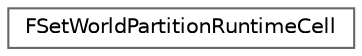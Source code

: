 digraph "Graphical Class Hierarchy"
{
 // INTERACTIVE_SVG=YES
 // LATEX_PDF_SIZE
  bgcolor="transparent";
  edge [fontname=Helvetica,fontsize=10,labelfontname=Helvetica,labelfontsize=10];
  node [fontname=Helvetica,fontsize=10,shape=box,height=0.2,width=0.4];
  rankdir="LR";
  Node0 [id="Node000000",label="FSetWorldPartitionRuntimeCell",height=0.2,width=0.4,color="grey40", fillcolor="white", style="filled",URL="$de/dba/structFSetWorldPartitionRuntimeCell.html",tooltip=" "];
}
